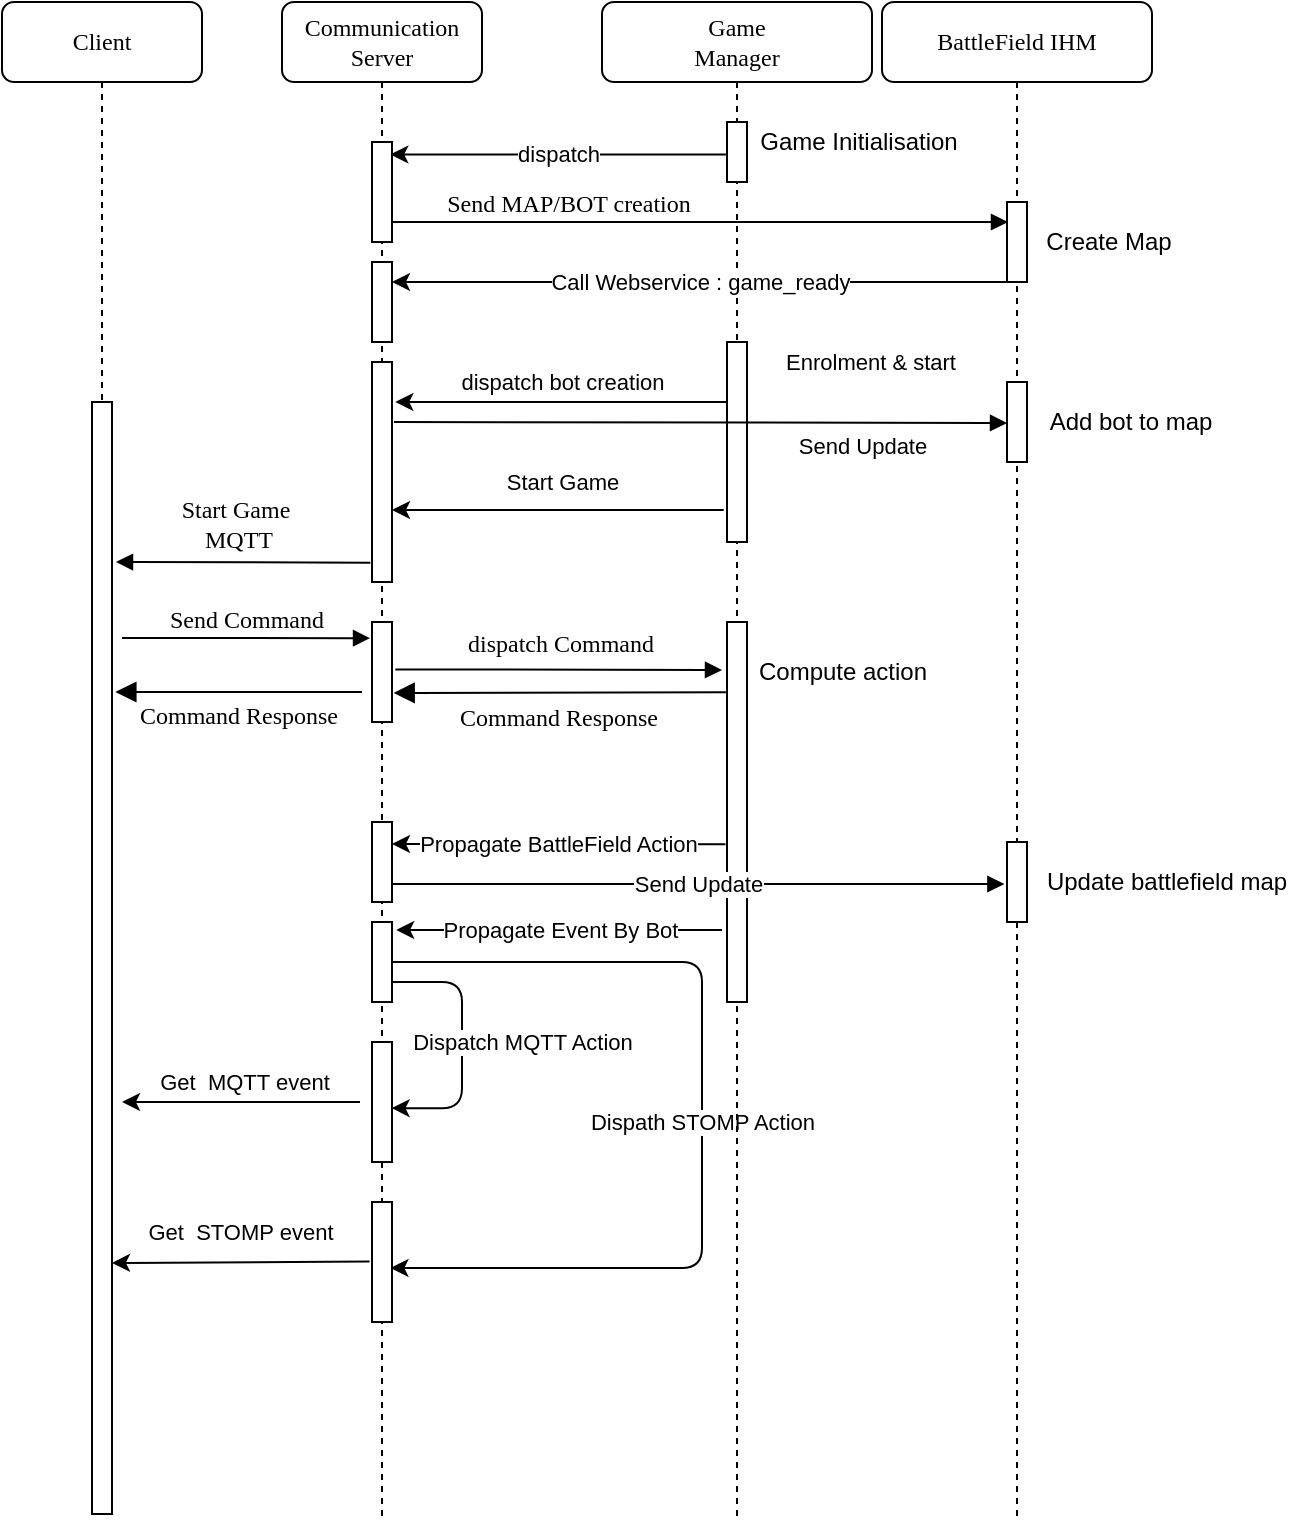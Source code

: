 <mxfile version="15.5.4" type="embed"><diagram name="Page-1" id="13e1069c-82ec-6db2-03f1-153e76fe0fe0"><mxGraphModel dx="1040" dy="549" grid="1" gridSize="10" guides="1" tooltips="1" connect="1" arrows="1" fold="1" page="1" pageScale="1" pageWidth="1100" pageHeight="850" background="none" math="0" shadow="0"><root><mxCell id="0"/><mxCell id="1" parent="0"/><mxCell id="7baba1c4bc27f4b0-2" value="Communication&lt;br&gt;Server" style="shape=umlLifeline;perimeter=lifelinePerimeter;whiteSpace=wrap;html=1;container=1;collapsible=0;recursiveResize=0;outlineConnect=0;rounded=1;shadow=0;comic=0;labelBackgroundColor=none;strokeWidth=1;fontFamily=Verdana;fontSize=12;align=center;" parent="1" vertex="1"><mxGeometry x="240" y="80" width="100" height="760" as="geometry"/></mxCell><mxCell id="7baba1c4bc27f4b0-10" value="" style="html=1;points=[];perimeter=orthogonalPerimeter;rounded=0;shadow=0;comic=0;labelBackgroundColor=none;strokeWidth=1;fontFamily=Verdana;fontSize=12;align=center;" parent="7baba1c4bc27f4b0-2" vertex="1"><mxGeometry x="45" y="180" width="10" height="110" as="geometry"/></mxCell><mxCell id="10" value="" style="html=1;points=[];perimeter=orthogonalPerimeter;rounded=0;shadow=0;comic=0;labelBackgroundColor=none;strokeWidth=1;fontFamily=Verdana;fontSize=12;align=center;" parent="7baba1c4bc27f4b0-2" vertex="1"><mxGeometry x="45" y="310" width="10" height="50" as="geometry"/></mxCell><mxCell id="44" value="Dispatch MQTT Action" style="edgeStyle=orthogonalEdgeStyle;rounded=1;html=1;entryX=0.98;entryY=0.551;entryDx=0;entryDy=0;entryPerimeter=0;endArrow=classic;endFill=1;" parent="7baba1c4bc27f4b0-2" source="23" target="40" edge="1"><mxGeometry x="-0.025" y="30" relative="1" as="geometry"><Array as="points"><mxPoint x="90" y="490"/><mxPoint x="90" y="553"/></Array><mxPoint as="offset"/></mxGeometry></mxCell><mxCell id="45" value="Dispath STOMP Action" style="edgeStyle=orthogonalEdgeStyle;rounded=1;html=1;entryX=0.922;entryY=0.55;entryDx=0;entryDy=0;entryPerimeter=0;endArrow=classic;endFill=1;" parent="7baba1c4bc27f4b0-2" source="23" target="41" edge="1"><mxGeometry x="0.013" relative="1" as="geometry"><Array as="points"><mxPoint x="210" y="480"/><mxPoint x="210" y="633"/></Array><mxPoint as="offset"/></mxGeometry></mxCell><mxCell id="23" value="" style="html=1;points=[];perimeter=orthogonalPerimeter;rounded=0;shadow=0;comic=0;labelBackgroundColor=none;strokeWidth=1;fontFamily=Verdana;fontSize=12;align=center;" parent="7baba1c4bc27f4b0-2" vertex="1"><mxGeometry x="45" y="460" width="10" height="40" as="geometry"/></mxCell><mxCell id="28" value="" style="html=1;points=[];perimeter=orthogonalPerimeter;rounded=0;shadow=0;comic=0;labelBackgroundColor=none;strokeWidth=1;fontFamily=Verdana;fontSize=12;align=center;" parent="7baba1c4bc27f4b0-2" vertex="1"><mxGeometry x="45" y="70" width="10" height="50" as="geometry"/></mxCell><mxCell id="40" value="" style="html=1;points=[];perimeter=orthogonalPerimeter;rounded=0;shadow=0;comic=0;labelBackgroundColor=none;strokeWidth=1;fontFamily=Verdana;fontSize=12;align=center;" parent="7baba1c4bc27f4b0-2" vertex="1"><mxGeometry x="45" y="520" width="10" height="60" as="geometry"/></mxCell><mxCell id="41" value="" style="html=1;points=[];perimeter=orthogonalPerimeter;rounded=0;shadow=0;comic=0;labelBackgroundColor=none;strokeWidth=1;fontFamily=Verdana;fontSize=12;align=center;" parent="7baba1c4bc27f4b0-2" vertex="1"><mxGeometry x="45" y="600" width="10" height="60" as="geometry"/></mxCell><mxCell id="7baba1c4bc27f4b0-17" value="Send MAP/BOT creation" style="html=1;verticalAlign=bottom;endArrow=block;labelBackgroundColor=none;fontFamily=Verdana;fontSize=12;edgeStyle=elbowEdgeStyle;elbow=vertical;" parent="7baba1c4bc27f4b0-2" edge="1"><mxGeometry x="-0.431" relative="1" as="geometry"><mxPoint x="55" y="110" as="sourcePoint"/><Array as="points"><mxPoint x="55" y="110"/><mxPoint x="260" y="78"/><mxPoint x="210" y="297"/></Array><mxPoint x="363" y="110" as="targetPoint"/><mxPoint as="offset"/></mxGeometry></mxCell><mxCell id="51" value="" style="html=1;points=[];perimeter=orthogonalPerimeter;rounded=0;shadow=0;comic=0;labelBackgroundColor=none;strokeWidth=1;fontFamily=Verdana;fontSize=12;align=center;" parent="7baba1c4bc27f4b0-2" vertex="1"><mxGeometry x="45" y="410" width="10" height="40" as="geometry"/></mxCell><mxCell id="54" value="" style="rounded=0;whiteSpace=wrap;html=1;" vertex="1" parent="7baba1c4bc27f4b0-2"><mxGeometry x="45" y="130" width="10" height="40" as="geometry"/></mxCell><mxCell id="7baba1c4bc27f4b0-3" value="Game&lt;br&gt;Manager" style="shape=umlLifeline;perimeter=lifelinePerimeter;whiteSpace=wrap;html=1;container=1;collapsible=0;recursiveResize=0;outlineConnect=0;rounded=1;shadow=0;comic=0;labelBackgroundColor=none;strokeWidth=1;fontFamily=Verdana;fontSize=12;align=center;" parent="1" vertex="1"><mxGeometry x="400" y="80" width="135" height="760" as="geometry"/></mxCell><mxCell id="7baba1c4bc27f4b0-13" value="" style="html=1;points=[];perimeter=orthogonalPerimeter;rounded=0;shadow=0;comic=0;labelBackgroundColor=none;strokeWidth=1;fontFamily=Verdana;fontSize=12;align=center;" parent="7baba1c4bc27f4b0-3" vertex="1"><mxGeometry x="62.5" y="60" width="10" height="30" as="geometry"/></mxCell><mxCell id="7" value="" style="html=1;points=[];perimeter=orthogonalPerimeter;rounded=0;shadow=0;comic=0;labelBackgroundColor=none;strokeWidth=1;fontFamily=Verdana;fontSize=12;align=center;" parent="7baba1c4bc27f4b0-3" vertex="1"><mxGeometry x="62.5" y="170" width="10" height="100" as="geometry"/></mxCell><mxCell id="14" value="" style="html=1;points=[];perimeter=orthogonalPerimeter;rounded=0;shadow=0;comic=0;labelBackgroundColor=none;strokeWidth=1;fontFamily=Verdana;fontSize=12;align=center;" parent="7baba1c4bc27f4b0-3" vertex="1"><mxGeometry x="62.5" y="310" width="10" height="190" as="geometry"/></mxCell><mxCell id="35" value="dispatch bot creation" style="edgeStyle=none;html=1;exitX=-0.166;exitY=0.84;exitDx=0;exitDy=0;exitPerimeter=0;" parent="7baba1c4bc27f4b0-3" edge="1"><mxGeometry x="-0.005" y="-10" relative="1" as="geometry"><mxPoint x="62.5" y="200" as="sourcePoint"/><mxPoint x="-103.34" y="200" as="targetPoint"/><mxPoint as="offset"/></mxGeometry></mxCell><mxCell id="7baba1c4bc27f4b0-4" value="BattleField IHM" style="shape=umlLifeline;perimeter=lifelinePerimeter;whiteSpace=wrap;html=1;container=1;collapsible=0;recursiveResize=0;outlineConnect=0;rounded=1;shadow=0;comic=0;labelBackgroundColor=none;strokeWidth=1;fontFamily=Verdana;fontSize=12;align=center;" parent="1" vertex="1"><mxGeometry x="540" y="80" width="135" height="760" as="geometry"/></mxCell><mxCell id="7baba1c4bc27f4b0-16" value="" style="html=1;points=[];perimeter=orthogonalPerimeter;rounded=0;shadow=0;comic=0;labelBackgroundColor=none;strokeWidth=1;fontFamily=Verdana;fontSize=12;align=center;" parent="7baba1c4bc27f4b0-4" vertex="1"><mxGeometry x="62.5" y="100" width="10" height="40" as="geometry"/></mxCell><mxCell id="5" value="Create Map" style="text;html=1;align=center;verticalAlign=middle;resizable=0;points=[];autosize=1;strokeColor=none;fillColor=none;" parent="7baba1c4bc27f4b0-4" vertex="1"><mxGeometry x="72.5" y="110" width="80" height="20" as="geometry"/></mxCell><mxCell id="30" value="" style="html=1;points=[];perimeter=orthogonalPerimeter;rounded=0;shadow=0;comic=0;labelBackgroundColor=none;strokeWidth=1;fontFamily=Verdana;fontSize=12;align=center;" parent="7baba1c4bc27f4b0-4" vertex="1"><mxGeometry x="62.5" y="190" width="10" height="40" as="geometry"/></mxCell><mxCell id="37" value="" style="html=1;points=[];perimeter=orthogonalPerimeter;rounded=0;shadow=0;comic=0;labelBackgroundColor=none;strokeWidth=1;fontFamily=Verdana;fontSize=12;align=center;" parent="7baba1c4bc27f4b0-4" vertex="1"><mxGeometry x="62.5" y="420" width="10" height="40" as="geometry"/></mxCell><mxCell id="7baba1c4bc27f4b0-8" value="Client" style="shape=umlLifeline;perimeter=lifelinePerimeter;whiteSpace=wrap;html=1;container=1;collapsible=0;recursiveResize=0;outlineConnect=0;rounded=1;shadow=0;comic=0;labelBackgroundColor=none;strokeWidth=1;fontFamily=Verdana;fontSize=12;align=center;" parent="1" vertex="1"><mxGeometry x="100" y="80" width="100" height="756" as="geometry"/></mxCell><mxCell id="7baba1c4bc27f4b0-9" value="" style="html=1;points=[];perimeter=orthogonalPerimeter;rounded=0;shadow=0;comic=0;labelBackgroundColor=none;strokeWidth=1;fontFamily=Verdana;fontSize=12;align=center;" parent="7baba1c4bc27f4b0-8" vertex="1"><mxGeometry x="45" y="200" width="10" height="556" as="geometry"/></mxCell><mxCell id="7baba1c4bc27f4b0-11" value="Start Game&amp;nbsp;&lt;br&gt;MQTT" style="html=1;verticalAlign=bottom;endArrow=block;labelBackgroundColor=none;fontFamily=Verdana;fontSize=12;edgeStyle=elbowEdgeStyle;elbow=vertical;exitX=-0.083;exitY=0.912;exitDx=0;exitDy=0;exitPerimeter=0;" parent="1" source="7baba1c4bc27f4b0-10" edge="1"><mxGeometry x="0.032" y="-2" relative="1" as="geometry"><mxPoint x="284" y="300" as="sourcePoint"/><mxPoint x="157" y="360" as="targetPoint"/><Array as="points"><mxPoint x="220" y="360"/></Array><mxPoint as="offset"/></mxGeometry></mxCell><mxCell id="4" value="Start Game" style="edgeStyle=none;html=1;exitX=-0.166;exitY=0.84;exitDx=0;exitDy=0;exitPerimeter=0;" parent="1" source="7" target="7baba1c4bc27f4b0-10" edge="1"><mxGeometry x="-0.025" y="-14" relative="1" as="geometry"><mxPoint x="370" y="496" as="sourcePoint"/><mxPoint as="offset"/></mxGeometry></mxCell><mxCell id="11" value="Send Command" style="html=1;verticalAlign=bottom;endArrow=block;labelBackgroundColor=none;fontFamily=Verdana;fontSize=12;entryX=-0.098;entryY=0.162;entryDx=0;entryDy=0;entryPerimeter=0;" parent="1" target="10" edge="1"><mxGeometry relative="1" as="geometry"><mxPoint x="160" y="398" as="sourcePoint"/><mxPoint x="280" y="496" as="targetPoint"/><mxPoint as="offset"/></mxGeometry></mxCell><mxCell id="13" value="Command Response" style="html=1;verticalAlign=bottom;endArrow=block;endSize=8;labelBackgroundColor=none;fontFamily=Verdana;fontSize=12;edgeStyle=elbowEdgeStyle;elbow=vertical;entryX=1.167;entryY=0.261;entryDx=0;entryDy=0;entryPerimeter=0;" parent="1" target="7baba1c4bc27f4b0-9" edge="1"><mxGeometry x="0.008" y="21" relative="1" as="geometry"><mxPoint x="150" y="606" as="targetPoint"/><Array as="points"><mxPoint x="220" y="425"/></Array><mxPoint x="280" y="425" as="sourcePoint"/><mxPoint as="offset"/></mxGeometry></mxCell><mxCell id="15" value="dispatch Command" style="html=1;verticalAlign=bottom;endArrow=block;labelBackgroundColor=none;fontFamily=Verdana;fontSize=12;exitX=1.167;exitY=0.474;exitDx=0;exitDy=0;exitPerimeter=0;" parent="1" source="10" edge="1"><mxGeometry x="0.005" y="4" relative="1" as="geometry"><mxPoint x="300" y="506" as="sourcePoint"/><mxPoint x="460" y="414" as="targetPoint"/><mxPoint as="offset"/></mxGeometry></mxCell><mxCell id="20" value="Compute action" style="text;html=1;align=center;verticalAlign=middle;resizable=0;points=[];autosize=1;strokeColor=none;fillColor=none;" parent="1" vertex="1"><mxGeometry x="470" y="405" width="100" height="20" as="geometry"/></mxCell><mxCell id="24" value="Propagate BattleField Action" style="edgeStyle=none;rounded=0;html=1;endArrow=classic;endFill=1;exitX=-0.075;exitY=0.585;exitDx=0;exitDy=0;exitPerimeter=0;" parent="1" source="14" edge="1"><mxGeometry relative="1" as="geometry"><mxPoint x="462.5" y="501" as="sourcePoint"/><mxPoint x="295" y="501" as="targetPoint"/></mxGeometry></mxCell><mxCell id="27" value="Game Initialisation" style="text;html=1;align=center;verticalAlign=middle;resizable=0;points=[];autosize=1;strokeColor=none;fillColor=none;" parent="1" vertex="1"><mxGeometry x="473" y="140" width="110" height="20" as="geometry"/></mxCell><mxCell id="29" value="dispatch" style="edgeStyle=none;rounded=0;html=1;endArrow=classic;endFill=1;entryX=0.917;entryY=0.124;entryDx=0;entryDy=0;entryPerimeter=0;exitX=-0.057;exitY=0.542;exitDx=0;exitDy=0;exitPerimeter=0;" parent="1" source="7baba1c4bc27f4b0-13" target="28" edge="1"><mxGeometry relative="1" as="geometry"><mxPoint x="300" y="155" as="targetPoint"/></mxGeometry></mxCell><mxCell id="34" value="Send Update" style="html=1;verticalAlign=bottom;endArrow=block;labelBackgroundColor=none;fontFamily=Helvetica;fontSize=11;edgeStyle=elbowEdgeStyle;elbow=vertical;entryX=0.001;entryY=0.529;entryDx=0;entryDy=0;entryPerimeter=0;endFill=1;" parent="1" target="30" edge="1"><mxGeometry x="0.524" y="-20" relative="1" as="geometry"><mxPoint x="296" y="290" as="sourcePoint"/><Array as="points"/><mxPoint x="590" y="290" as="targetPoint"/><mxPoint as="offset"/></mxGeometry></mxCell><mxCell id="36" value="Add bot to map" style="text;html=1;align=center;verticalAlign=middle;resizable=0;points=[];autosize=1;strokeColor=none;fillColor=none;" parent="1" vertex="1"><mxGeometry x="614" y="280" width="100" height="20" as="geometry"/></mxCell><mxCell id="38" value="Send Update" style="edgeStyle=none;rounded=0;html=1;entryX=-0.13;entryY=0.5;entryDx=0;entryDy=0;entryPerimeter=0;endArrow=block;endFill=1;" parent="1" edge="1"><mxGeometry relative="1" as="geometry"><mxPoint x="295" y="521" as="sourcePoint"/><mxPoint x="601.2" y="521" as="targetPoint"/></mxGeometry></mxCell><mxCell id="39" value="Propagate Event By Bot" style="edgeStyle=none;rounded=0;html=1;endArrow=classic;endFill=1;entryX=1.21;entryY=0.766;entryDx=0;entryDy=0;entryPerimeter=0;" parent="1" edge="1"><mxGeometry relative="1" as="geometry"><mxPoint x="460" y="544" as="sourcePoint"/><mxPoint x="297.1" y="543.94" as="targetPoint"/><Array as="points"/></mxGeometry></mxCell><mxCell id="46" value="Get&amp;nbsp; MQTT event" style="endArrow=classic;html=1;" parent="1" edge="1"><mxGeometry x="-0.017" y="-10" width="50" height="50" relative="1" as="geometry"><mxPoint x="279" y="630" as="sourcePoint"/><mxPoint x="160" y="630" as="targetPoint"/><Array as="points"><mxPoint x="239" y="630"/></Array><mxPoint as="offset"/></mxGeometry></mxCell><mxCell id="47" value="Get&amp;nbsp; STOMP event" style="endArrow=classic;html=1;exitX=-0.121;exitY=0.496;exitDx=0;exitDy=0;exitPerimeter=0;" parent="1" source="41" edge="1"><mxGeometry x="0.013" y="-15" width="50" height="50" relative="1" as="geometry"><mxPoint x="260" y="710" as="sourcePoint"/><mxPoint x="155" y="710.48" as="targetPoint"/><Array as="points"/><mxPoint as="offset"/></mxGeometry></mxCell><mxCell id="48" value="Command Response" style="html=1;verticalAlign=bottom;endArrow=block;endSize=8;labelBackgroundColor=none;fontFamily=Verdana;fontSize=12;edgeStyle=elbowEdgeStyle;elbow=vertical;entryX=1.084;entryY=0.707;entryDx=0;entryDy=0;entryPerimeter=0;exitX=-0.057;exitY=0.185;exitDx=0;exitDy=0;exitPerimeter=0;" parent="1" source="14" target="10" edge="1"><mxGeometry x="0.008" y="21" relative="1" as="geometry"><mxPoint x="300" y="426" as="targetPoint"/><Array as="points"><mxPoint x="353.33" y="425.5"/></Array><mxPoint x="450" y="425" as="sourcePoint"/><mxPoint as="offset"/></mxGeometry></mxCell><mxCell id="49" value="Update battlefield map" style="text;html=1;align=center;verticalAlign=middle;resizable=0;points=[];autosize=1;strokeColor=none;fillColor=none;" parent="1" vertex="1"><mxGeometry x="612" y="510" width="140" height="20" as="geometry"/></mxCell><mxCell id="53" value="Enrolment &amp;amp; start" style="text;html=1;align=center;verticalAlign=middle;resizable=0;points=[];autosize=1;strokeColor=none;fillColor=none;fontSize=11;fontFamily=Helvetica;" parent="1" vertex="1"><mxGeometry x="479" y="245" width="110" height="30" as="geometry"/></mxCell><mxCell id="55" value="Call Webservice : game_ready" style="endArrow=classic;html=1;rounded=0;entryX=1;entryY=0.25;entryDx=0;entryDy=0;" edge="1" parent="1" source="7baba1c4bc27f4b0-16" target="54"><mxGeometry width="50" height="50" relative="1" as="geometry"><mxPoint x="470" y="330" as="sourcePoint"/><mxPoint x="520" y="280" as="targetPoint"/></mxGeometry></mxCell></root></mxGraphModel></diagram></mxfile>